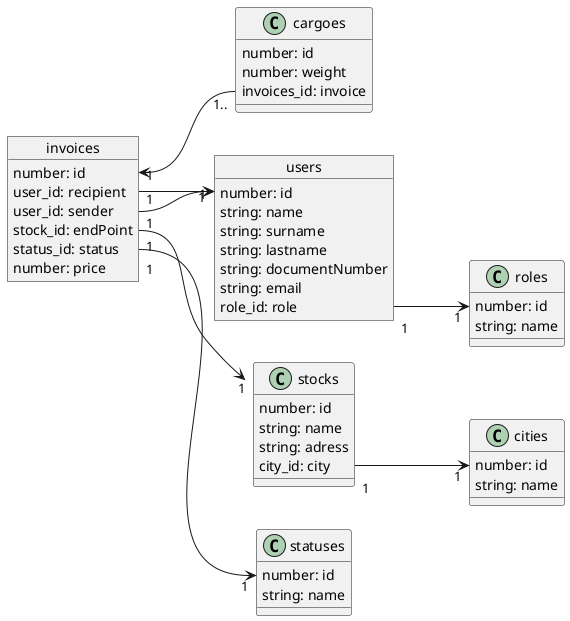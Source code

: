 @startuml PERT
left to right direction
' Horizontal lines: -->, <--, <-->
' Vertical lines: ->, <-, <->

object users {
  number: id
  string: name
  string: surname
  string: lastname
  string: documentNumber
  string: email
  role_id: role
}

users::role_id "1"-->"1" roles::id

object roles {
  number: id
  string: name
}

object invoices {
  number: id
  user_id: recipient
  user_id: sender
  stock_id: endPoint
  status_id: status
  number: price
}

invoices::sender "1"-->"1" users::id
invoices::recipient "1"-->"1" users::id
invoices::status_id "1"-->"1" statuses::id
invoices::endPoint "1"-->"1" stocks::stock_id
invoices::id "1"<--"1.." cargoes::invoice

object statuses {
  number: id
  string: name
}

object cargoes {
  number: id
  number: weight
  invoices_id: invoice
}

object stocks {
  number: id
  string: name
  string: adress
  city_id: city
}
stocks::city "1"-->"1" cities::id
object cities {
  number: id
  string: name
}

@enduml
